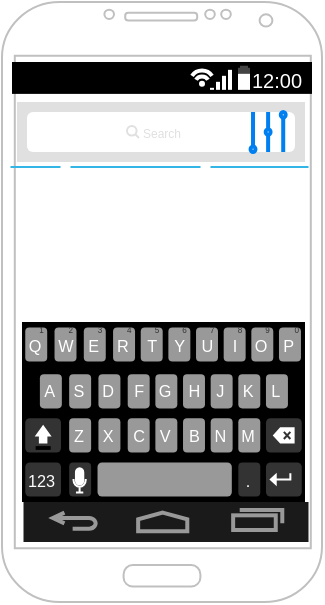 <mxfile version="14.6.9" type="device"><diagram id="g2xjOWAMad1QTckZV3t_" name="Page-1"><mxGraphModel dx="868" dy="425" grid="1" gridSize="10" guides="1" tooltips="1" connect="1" arrows="1" fold="1" page="1" pageScale="1" pageWidth="827" pageHeight="1169" math="0" shadow="0"><root><mxCell id="0"/><mxCell id="1" parent="0"/><mxCell id="Y7_3D-gTY3XIQoiAezZz-1" value="" style="verticalLabelPosition=bottom;verticalAlign=top;html=1;shadow=0;dashed=0;strokeWidth=1;shape=mxgraph.android.phone2;strokeColor=#c0c0c0;" vertex="1" parent="1"><mxGeometry x="360" y="130" width="160" height="300" as="geometry"/></mxCell><mxCell id="Y7_3D-gTY3XIQoiAezZz-7" value="" style="strokeWidth=1;html=1;shadow=0;dashed=0;shape=mxgraph.android.statusBar;align=center;fillColor=#000000;strokeColor=#ffffff;fontColor=#ffffff;fontSize=10;" vertex="1" parent="1"><mxGeometry x="365" y="160" width="150" height="15.83" as="geometry"/></mxCell><mxCell id="Y7_3D-gTY3XIQoiAezZz-8" value="" style="verticalLabelPosition=bottom;verticalAlign=top;html=1;shadow=0;dashed=0;strokeWidth=1;shape=mxgraph.android.indeterminate_progress_bar;strokeColor=#33B5E5;pointerEvents=1;rounded=1;gradientColor=none;" vertex="1" parent="1"><mxGeometry x="364.25" y="210" width="149" height="5" as="geometry"/></mxCell><mxCell id="Y7_3D-gTY3XIQoiAezZz-11" value="" style="verticalLabelPosition=bottom;verticalAlign=top;html=1;shadow=0;dashed=0;strokeWidth=1;shape=mxgraph.android.keyboard;" vertex="1" parent="1"><mxGeometry x="370" y="290" width="141.5" height="90" as="geometry"/></mxCell><mxCell id="Y7_3D-gTY3XIQoiAezZz-12" value="" style="shape=rect;fillColor=#e0e0e0;strokeColor=none;" vertex="1" parent="1"><mxGeometry x="367.5" y="180" width="144" height="30" as="geometry"/></mxCell><mxCell id="Y7_3D-gTY3XIQoiAezZz-13" value="" style="html=1;strokeWidth=1;shadow=0;dashed=0;shape=mxgraph.ios7ui.marginRect;rx=3;ry=3;rectMargin=5;strokeColor=none;" vertex="1" parent="Y7_3D-gTY3XIQoiAezZz-12"><mxGeometry width="144" height="30" as="geometry"/></mxCell><mxCell id="Y7_3D-gTY3XIQoiAezZz-14" value="Search" style="shape=mxgraph.ios7.icons.looking_glass;strokeColor=#e0e0e0;fillColor=none;fontColor=#e0e0e0;labelPosition=right;verticalLabelPosition=middle;align=left;verticalAlign=middle;fontSize=6;fontStyle=0;spacingTop=2;" vertex="1" parent="Y7_3D-gTY3XIQoiAezZz-12"><mxGeometry x="0.5" y="0.5" width="6" height="6" relative="1" as="geometry"><mxPoint x="-17" y="-3" as="offset"/></mxGeometry></mxCell><mxCell id="Y7_3D-gTY3XIQoiAezZz-15" value="" style="html=1;verticalLabelPosition=bottom;align=center;labelBackgroundColor=#ffffff;verticalAlign=top;strokeWidth=2;strokeColor=#0080F0;shadow=0;dashed=0;shape=mxgraph.ios7.icons.volume;pointerEvents=1" vertex="1" parent="Y7_3D-gTY3XIQoiAezZz-12"><mxGeometry x="116.78" y="5" width="17.561" height="20" as="geometry"/></mxCell><mxCell id="Y7_3D-gTY3XIQoiAezZz-16" value="" style="verticalLabelPosition=bottom;verticalAlign=top;html=1;shadow=0;dashed=0;strokeWidth=2;shape=mxgraph.android.navigation_bar_1;fillColor=#1A1A1A;strokeColor=#999999;" vertex="1" parent="1"><mxGeometry x="370.75" y="380" width="142.5" height="20" as="geometry"/></mxCell></root></mxGraphModel></diagram></mxfile>